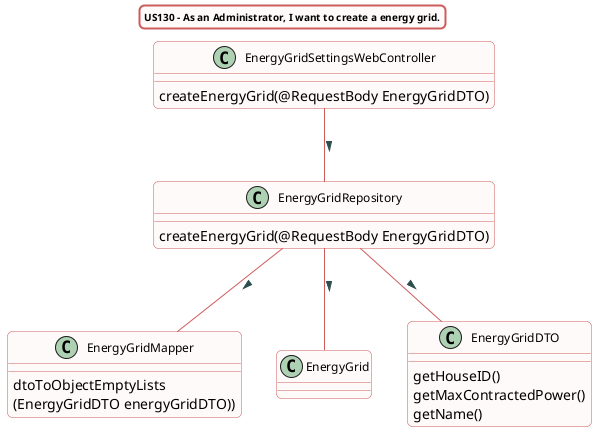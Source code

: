 @startuml

title US130 - As an Administrator, I want to create a energy grid.
skinparam titleBorderRoundCorner 10
skinparam titleBorderThickness 2
skinparam titleBorderColor indianred
skinparam titleBackgroundColor Snow
skinparam FontName quicksand
skinparam titleFontSize 10
skinparam roundcorner 10


skinparam class {
 BorderColor indianred
 BackgroundColor indianred
 BackgroundColor Snow
  roundcorner 10
  ArrowFontName Verdana
  ArrowColor indianred
  ArrowFontColor darkslategrey
  FontSize 12
}


class EnergyGridSettingsWebController
class EnergyGridRepository
class EnergyGridMapper
class EnergyGrid
class EnergyGridDTO


EnergyGridSettingsWebController -- EnergyGridRepository : >
EnergyGridRepository -- EnergyGridMapper : >
EnergyGridRepository -- EnergyGrid : >
EnergyGridRepository -- EnergyGridDTO : >

class EnergyGridSettingsWebController{
createEnergyGrid(@RequestBody EnergyGridDTO)
}

class EnergyGridRepository{
createEnergyGrid(@RequestBody EnergyGridDTO)
}

class EnergyGridMapper{
dtoToObjectEmptyLists\n(EnergyGridDTO energyGridDTO))
}

class EnergyGridDTO{
getHouseID()
getMaxContractedPower()
getName()
}

@enduml